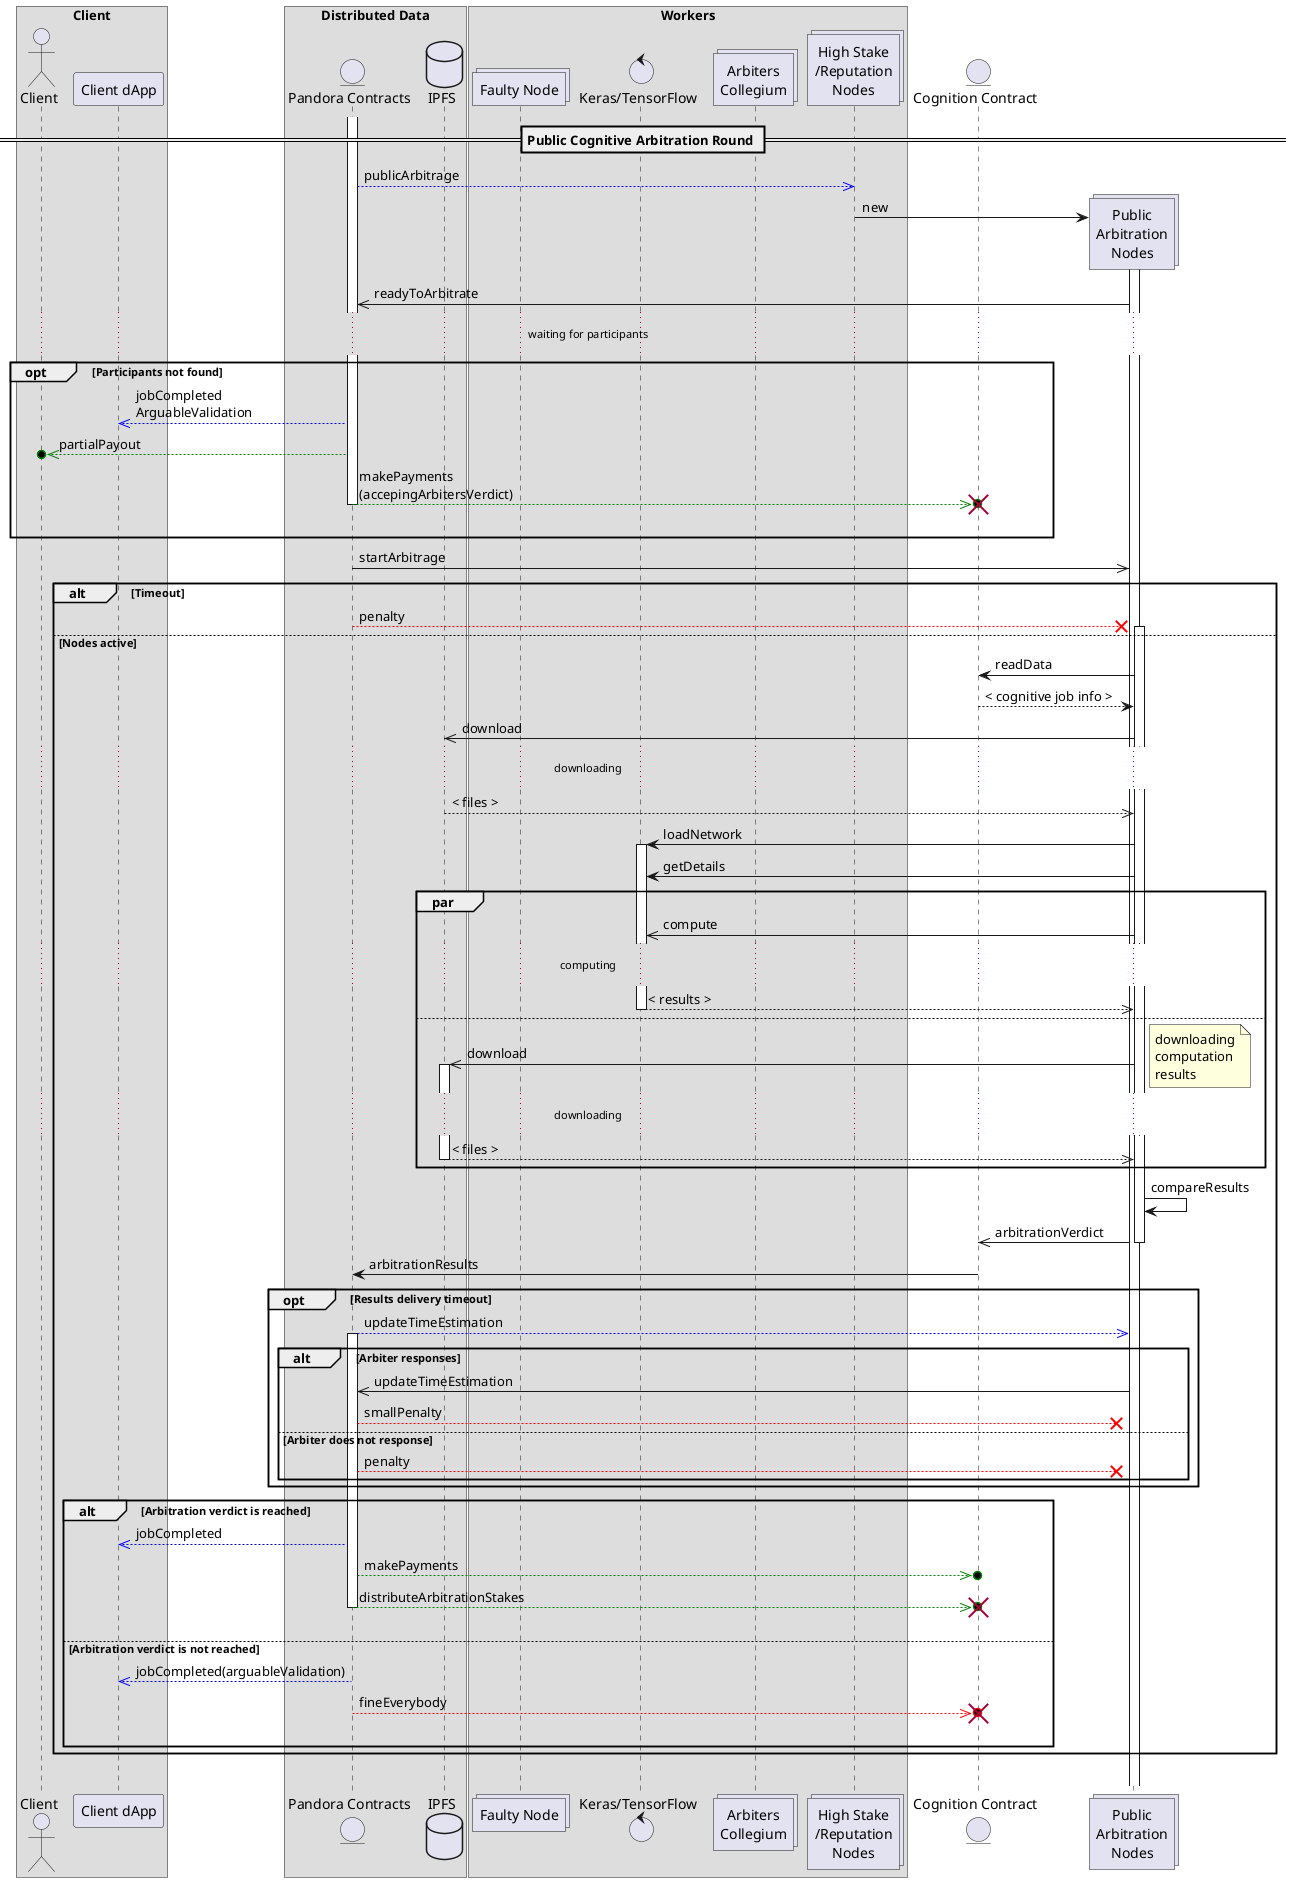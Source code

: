 @startuml
box "Client"
  actor "Client" as client
  participant "Client dApp" as dapp
end box

box "Distributed Data"
  entity "Pandora Contracts" as pandora
  database "IPFS" as ipfs
end box

box "Workers"
  collections "Faulty Node" as faulty
  control "Keras/TensorFlow" as nn
  collections "Arbiters\nCollegium" as arbiters
  collections "High Stake\n/Reputation\nNodes" as all
end box

entity "Cognition Contract" as cognition

== Public Cognitive Arbitration Round ==

activate pandora
pandora -[#blue]->> all: publicArbitrage
create collections "Public\nArbitration\nNodes" as public
all -> public: new
activate public
public ->> pandora: readyToArbitrate
... waiting for participants ...
opt Participants not found
  pandora -[#blue]->> dapp: jobCompleted\nArguableValidation
  pandora -[#green]->>o client: partialPayout
  pandora -[#green]->>o cognition: makePayments\n(accepingArbitersVerdict)
  deactivate pandora
  destroy cognition
  |||
end
pandora ->> public: startArbitrage
deactivate pandora

alt Timeout
  pandora -[#red]->x public: penalty
else Nodes active
  activate public
  public -> cognition: readData
  cognition --> public: < cognitive job info >
  public ->> ipfs: download
... downloading ...
  ipfs -->> public: < files >
  public -> nn: loadNetwork
  activate nn
  public -> nn: getDetails

  par
    public ->> nn: compute
    ... computing ...
    nn -->> public: < results >
    deactivate nn
  else
    ipfs <<- public: download
    activate ipfs
    note right: downloading\ncomputation\nresults
    ... downloading ...
    ipfs -->> public: < files >
    deactivate ipfs
  end
  public -> public: compareResults
  public ->> cognition: arbitrationVerdict
  deactivate public

  cognition -> pandora: arbitrationResults

  opt Results delivery timeout
    pandora -[#blue]->> public: updateTimeEstimation
    activate pandora
    alt Arbiter responses
      public ->> pandora: updateTimeEstimation
      pandora -[#red]->x public: smallPenalty
    else Arbiter does not response
      pandora -[#red]->x public: penalty
    end
  end

  alt Arbitration verdict is reached
    pandora -[#blue]->> dapp: jobCompleted
    pandora -[#green]->>o cognition: makePayments
    pandora -[#green]->>o cognition: distributeArbitrationStakes
    deactivate pandora
    destroy cognition
    |||
  else Arbitration verdict is not reached
    pandora -[#blue]->> dapp: jobCompleted(arguableValidation)
    pandora -[#red]->>o cognition: fineEverybody
    deactivate pandora
    destroy cognition
    |||
  end
end
|||

deactivate pandora
@enduml
